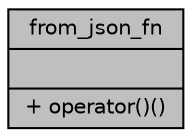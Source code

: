 digraph "from_json_fn"
{
 // LATEX_PDF_SIZE
  edge [fontname="Helvetica",fontsize="10",labelfontname="Helvetica",labelfontsize="10"];
  node [fontname="Helvetica",fontsize="10",shape=record];
  Node1 [label="{from_json_fn\n||+ operator()()\l}",height=0.2,width=0.4,color="black", fillcolor="grey75", style="filled", fontcolor="black",tooltip=" "];
}
